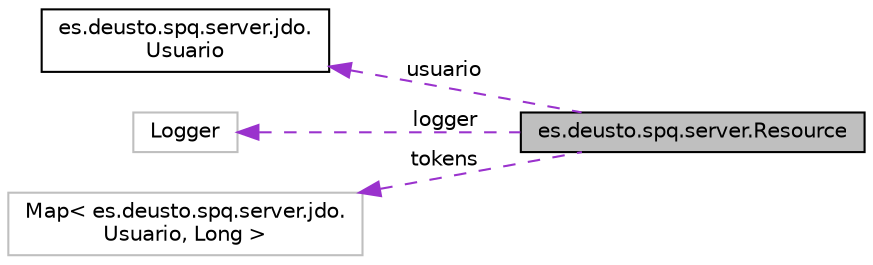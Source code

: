 digraph "es.deusto.spq.server.Resource"
{
 // LATEX_PDF_SIZE
  edge [fontname="Helvetica",fontsize="10",labelfontname="Helvetica",labelfontsize="10"];
  node [fontname="Helvetica",fontsize="10",shape=record];
  rankdir="LR";
  Node1 [label="es.deusto.spq.server.Resource",height=0.2,width=0.4,color="black", fillcolor="grey75", style="filled", fontcolor="black",tooltip=" "];
  Node2 -> Node1 [dir="back",color="darkorchid3",fontsize="10",style="dashed",label=" usuario" ,fontname="Helvetica"];
  Node2 [label="es.deusto.spq.server.jdo.\lUsuario",height=0.2,width=0.4,color="black", fillcolor="white", style="filled",URL="$classes_1_1deusto_1_1spq_1_1server_1_1jdo_1_1_usuario.html",tooltip=" "];
  Node3 -> Node1 [dir="back",color="darkorchid3",fontsize="10",style="dashed",label=" logger" ,fontname="Helvetica"];
  Node3 [label="Logger",height=0.2,width=0.4,color="grey75", fillcolor="white", style="filled",tooltip=" "];
  Node4 -> Node1 [dir="back",color="darkorchid3",fontsize="10",style="dashed",label=" tokens" ,fontname="Helvetica"];
  Node4 [label="Map\< es.deusto.spq.server.jdo.\lUsuario, Long \>",height=0.2,width=0.4,color="grey75", fillcolor="white", style="filled",tooltip=" "];
}
